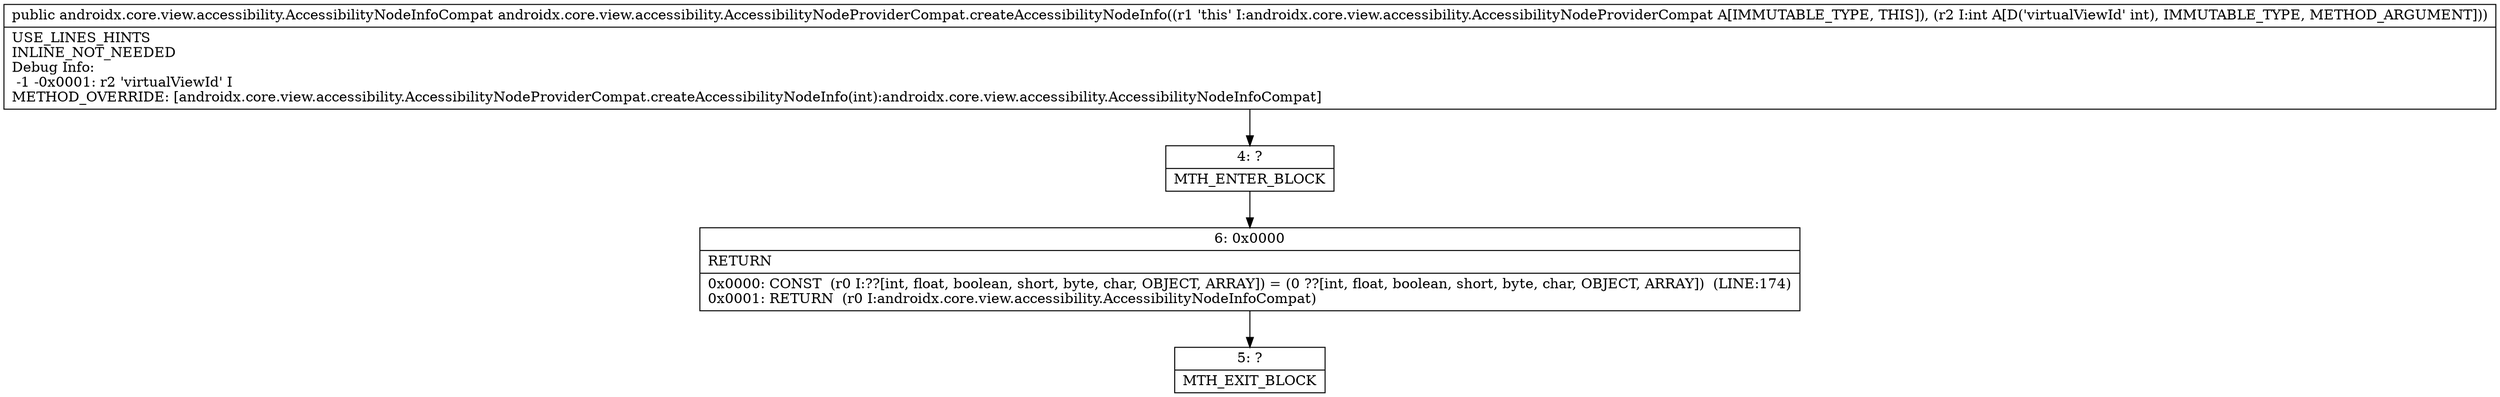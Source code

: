 digraph "CFG forandroidx.core.view.accessibility.AccessibilityNodeProviderCompat.createAccessibilityNodeInfo(I)Landroidx\/core\/view\/accessibility\/AccessibilityNodeInfoCompat;" {
Node_4 [shape=record,label="{4\:\ ?|MTH_ENTER_BLOCK\l}"];
Node_6 [shape=record,label="{6\:\ 0x0000|RETURN\l|0x0000: CONST  (r0 I:??[int, float, boolean, short, byte, char, OBJECT, ARRAY]) = (0 ??[int, float, boolean, short, byte, char, OBJECT, ARRAY])  (LINE:174)\l0x0001: RETURN  (r0 I:androidx.core.view.accessibility.AccessibilityNodeInfoCompat) \l}"];
Node_5 [shape=record,label="{5\:\ ?|MTH_EXIT_BLOCK\l}"];
MethodNode[shape=record,label="{public androidx.core.view.accessibility.AccessibilityNodeInfoCompat androidx.core.view.accessibility.AccessibilityNodeProviderCompat.createAccessibilityNodeInfo((r1 'this' I:androidx.core.view.accessibility.AccessibilityNodeProviderCompat A[IMMUTABLE_TYPE, THIS]), (r2 I:int A[D('virtualViewId' int), IMMUTABLE_TYPE, METHOD_ARGUMENT]))  | USE_LINES_HINTS\lINLINE_NOT_NEEDED\lDebug Info:\l  \-1 \-0x0001: r2 'virtualViewId' I\lMETHOD_OVERRIDE: [androidx.core.view.accessibility.AccessibilityNodeProviderCompat.createAccessibilityNodeInfo(int):androidx.core.view.accessibility.AccessibilityNodeInfoCompat]\l}"];
MethodNode -> Node_4;Node_4 -> Node_6;
Node_6 -> Node_5;
}

